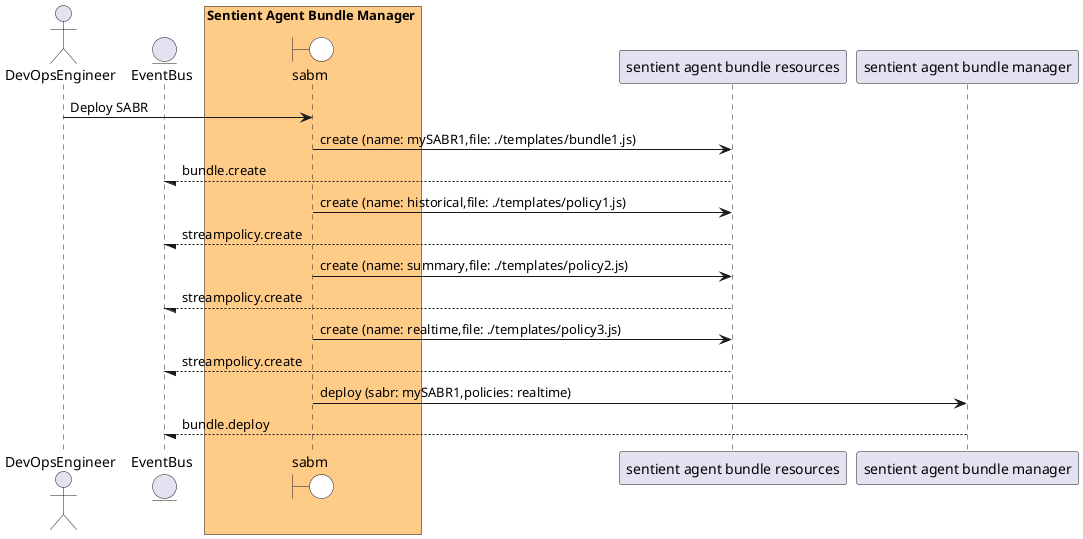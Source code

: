 @startuml

actor "DevOpsEngineer"


entity EventBus

box Sentient Agent Bundle Manager #ffcc88
    boundary sabm #white
end box


box Sentient Agent Bundle Resources #bbaaff
    end box

box Sentient Agent Bundle Manager #ffcc88
    end box


"DevOpsEngineer" -> sabm: Deploy SABR

    sabm -> "sentient agent bundle resources": create (name: mySABR1,file: ./templates/bundle1.js)

    "sentient agent bundle resources" --/ EventBus: bundle.create

    sabm -> "sentient agent bundle resources": create (name: historical,file: ./templates/policy1.js)

    "sentient agent bundle resources" --/ EventBus: streampolicy.create

    sabm -> "sentient agent bundle resources": create (name: summary,file: ./templates/policy2.js)

    "sentient agent bundle resources" --/ EventBus: streampolicy.create

    sabm -> "sentient agent bundle resources": create (name: realtime,file: ./templates/policy3.js)

    "sentient agent bundle resources" --/ EventBus: streampolicy.create

    sabm -> "sentient agent bundle manager": deploy (sabr: mySABR1,policies: realtime)

    "sentient agent bundle manager" --/ EventBus: bundle.deploy



@enduml
